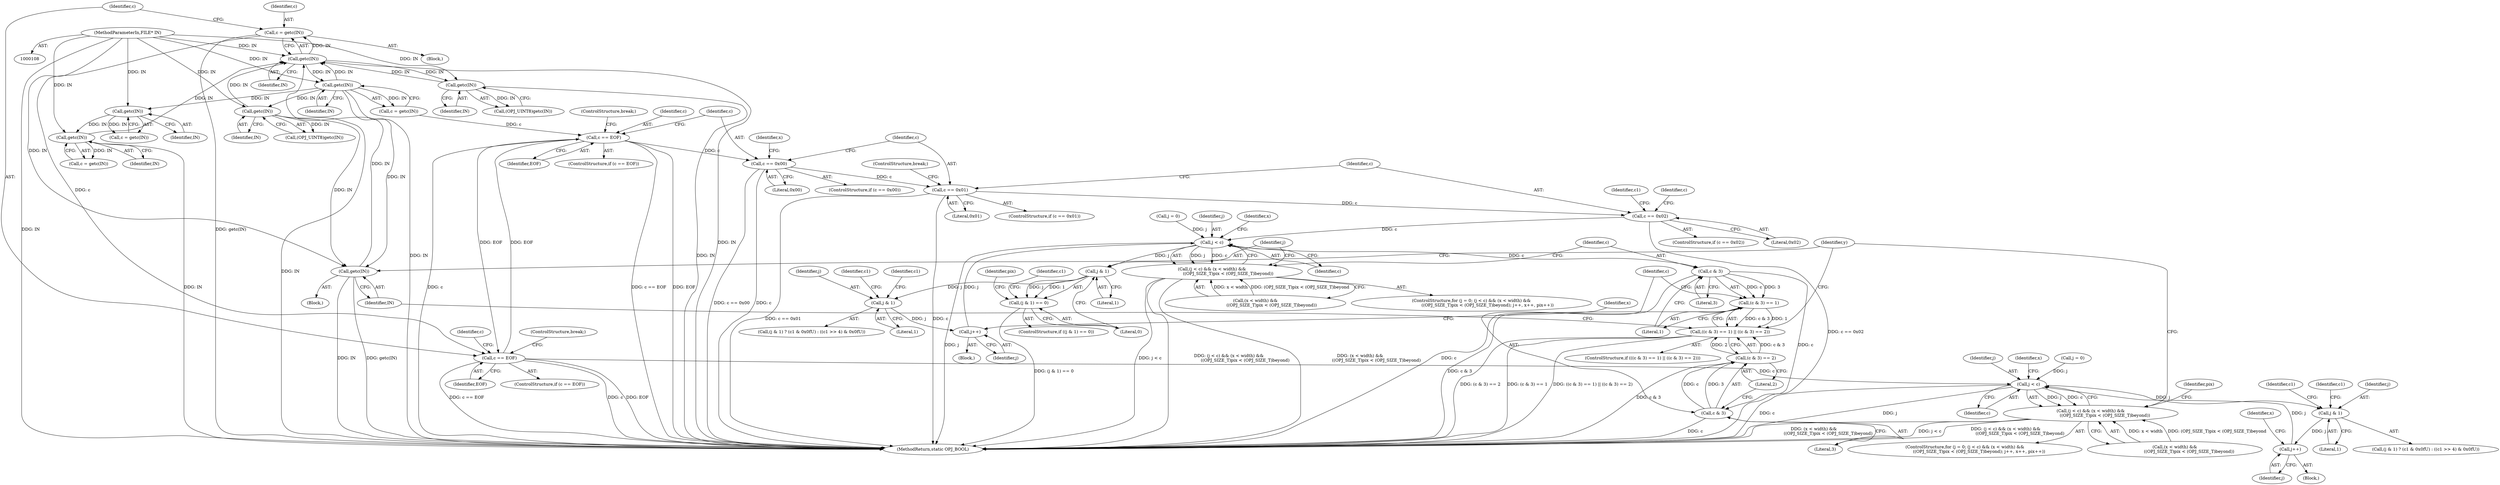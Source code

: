 digraph "0_openjpeg_cbe7384016083eac16078b359acd7a842253d503@API" {
"1000140" [label="(Call,c = getc(IN))"];
"1000142" [label="(Call,getc(IN))"];
"1000259" [label="(Call,getc(IN))"];
"1000250" [label="(Call,getc(IN))"];
"1000210" [label="(Call,getc(IN))"];
"1000109" [label="(MethodParameterIn,FILE* IN)"];
"1000159" [label="(Call,getc(IN))"];
"1000353" [label="(Call,getc(IN))"];
"1000321" [label="(Call,getc(IN))"];
"1000145" [label="(Call,c == EOF)"];
"1000166" [label="(Call,j < c)"];
"1000165" [label="(Call,(j < c) && (x < width) &&\n                     ((OPJ_SIZE_T)pix < (OPJ_SIZE_T)beyond))"];
"1000195" [label="(Call,j & 1)"];
"1000181" [label="(Call,j++)"];
"1000213" [label="(Call,c == EOF)"];
"1000219" [label="(Call,c == 0x00)"];
"1000237" [label="(Call,c == 0x01)"];
"1000244" [label="(Call,c == 0x02)"];
"1000287" [label="(Call,j < c)"];
"1000286" [label="(Call,(j < c) && (x < width) &&\n                        ((OPJ_SIZE_T)pix < (OPJ_SIZE_T)beyond))"];
"1000312" [label="(Call,j & 1)"];
"1000311" [label="(Call,(j & 1) == 0)"];
"1000329" [label="(Call,j & 1)"];
"1000302" [label="(Call,j++)"];
"1000343" [label="(Call,c & 3)"];
"1000342" [label="(Call,(c & 3) == 1)"];
"1000341" [label="(Call,((c & 3) == 1) || ((c & 3) == 2))"];
"1000348" [label="(Call,c & 3)"];
"1000347" [label="(Call,(c & 3) == 2)"];
"1000142" [label="(Call,getc(IN))"];
"1000287" [label="(Call,j < c)"];
"1000333" [label="(Identifier,c1)"];
"1000195" [label="(Call,j & 1)"];
"1000217" [label="(ControlStructure,break;)"];
"1000315" [label="(Literal,0)"];
"1000185" [label="(Identifier,x)"];
"1000351" [label="(Literal,2)"];
"1000169" [label="(Call,(x < width) &&\n                     ((OPJ_SIZE_T)pix < (OPJ_SIZE_T)beyond))"];
"1000345" [label="(Literal,3)"];
"1000328" [label="(Call,(j & 1) ? (c1 & 0x0fU) : ((c1 >> 4) & 0x0fU))"];
"1000346" [label="(Literal,1)"];
"1000218" [label="(ControlStructure,if (c == 0x00))"];
"1000354" [label="(Identifier,IN)"];
"1000357" [label="(MethodReturn,static OPJ_BOOL)"];
"1000259" [label="(Call,getc(IN))"];
"1000219" [label="(Call,c == 0x00)"];
"1000161" [label="(ControlStructure,for (j = 0; (j < c) && (x < width) &&\n                     ((OPJ_SIZE_T)pix < (OPJ_SIZE_T)beyond); j++, x++, pix++))"];
"1000248" [label="(Call,c = getc(IN))"];
"1000290" [label="(Call,(x < width) &&\n                        ((OPJ_SIZE_T)pix < (OPJ_SIZE_T)beyond))"];
"1000329" [label="(Call,j & 1)"];
"1000350" [label="(Literal,3)"];
"1000191" [label="(Identifier,pix)"];
"1000147" [label="(Identifier,EOF)"];
"1000167" [label="(Identifier,j)"];
"1000157" [label="(Call,(OPJ_UINT8)getc(IN))"];
"1000251" [label="(Identifier,IN)"];
"1000321" [label="(Call,getc(IN))"];
"1000182" [label="(Identifier,j)"];
"1000203" [label="(Identifier,c1)"];
"1000236" [label="(ControlStructure,if (c == 0x01))"];
"1000342" [label="(Call,(c & 3) == 1)"];
"1000211" [label="(Identifier,IN)"];
"1000171" [label="(Identifier,x)"];
"1000353" [label="(Call,getc(IN))"];
"1000162" [label="(Call,j = 0)"];
"1000348" [label="(Call,c & 3)"];
"1000288" [label="(Identifier,j)"];
"1000337" [label="(Identifier,c1)"];
"1000250" [label="(Call,getc(IN))"];
"1000160" [label="(Identifier,IN)"];
"1000352" [label="(Block,)"];
"1000238" [label="(Identifier,c)"];
"1000165" [label="(Call,(j < c) && (x < width) &&\n                     ((OPJ_SIZE_T)pix < (OPJ_SIZE_T)beyond))"];
"1000221" [label="(Literal,0x00)"];
"1000341" [label="(Call,((c & 3) == 1) || ((c & 3) == 2))"];
"1000199" [label="(Identifier,c1)"];
"1000146" [label="(Identifier,c)"];
"1000194" [label="(Call,(j & 1) ? (c1 & 0x0fU) : ((c1 >> 4) & 0x0fU))"];
"1000314" [label="(Literal,1)"];
"1000197" [label="(Literal,1)"];
"1000344" [label="(Identifier,c)"];
"1000168" [label="(Identifier,c)"];
"1000306" [label="(Identifier,x)"];
"1000280" [label="(Identifier,c1)"];
"1000249" [label="(Identifier,c)"];
"1000330" [label="(Identifier,j)"];
"1000325" [label="(Identifier,pix)"];
"1000301" [label="(Block,)"];
"1000322" [label="(Identifier,IN)"];
"1000237" [label="(Call,c == 0x01)"];
"1000159" [label="(Call,getc(IN))"];
"1000140" [label="(Call,c = getc(IN))"];
"1000241" [label="(ControlStructure,break;)"];
"1000257" [label="(Call,c = getc(IN))"];
"1000145" [label="(Call,c == EOF)"];
"1000181" [label="(Call,j++)"];
"1000180" [label="(Block,)"];
"1000244" [label="(Call,c == 0x02)"];
"1000243" [label="(ControlStructure,if (c == 0x02))"];
"1000215" [label="(Identifier,EOF)"];
"1000319" [label="(Call,(OPJ_UINT8)getc(IN))"];
"1000343" [label="(Call,c & 3)"];
"1000286" [label="(Call,(j < c) && (x < width) &&\n                        ((OPJ_SIZE_T)pix < (OPJ_SIZE_T)beyond))"];
"1000347" [label="(Call,(c & 3) == 2)"];
"1000349" [label="(Identifier,c)"];
"1000210" [label="(Call,getc(IN))"];
"1000214" [label="(Identifier,c)"];
"1000312" [label="(Call,j & 1)"];
"1000331" [label="(Literal,1)"];
"1000282" [label="(ControlStructure,for (j = 0; (j < c) && (x < width) &&\n                        ((OPJ_SIZE_T)pix < (OPJ_SIZE_T)beyond); j++, x++, pix++))"];
"1000220" [label="(Identifier,c)"];
"1000260" [label="(Identifier,IN)"];
"1000246" [label="(Literal,0x02)"];
"1000138" [label="(Block,)"];
"1000245" [label="(Identifier,c)"];
"1000340" [label="(ControlStructure,if (((c & 3) == 1) || ((c & 3) == 2)))"];
"1000208" [label="(Call,c = getc(IN))"];
"1000318" [label="(Identifier,c1)"];
"1000149" [label="(ControlStructure,break;)"];
"1000109" [label="(MethodParameterIn,FILE* IN)"];
"1000196" [label="(Identifier,j)"];
"1000302" [label="(Call,j++)"];
"1000224" [label="(Identifier,x)"];
"1000311" [label="(Call,(j & 1) == 0)"];
"1000166" [label="(Call,j < c)"];
"1000239" [label="(Literal,0x01)"];
"1000213" [label="(Call,c == EOF)"];
"1000313" [label="(Identifier,j)"];
"1000151" [label="(Identifier,c)"];
"1000144" [label="(ControlStructure,if (c == EOF))"];
"1000143" [label="(Identifier,IN)"];
"1000289" [label="(Identifier,c)"];
"1000212" [label="(ControlStructure,if (c == EOF))"];
"1000292" [label="(Identifier,x)"];
"1000141" [label="(Identifier,c)"];
"1000310" [label="(ControlStructure,if ((j & 1) == 0))"];
"1000303" [label="(Identifier,j)"];
"1000283" [label="(Call,j = 0)"];
"1000136" [label="(Identifier,y)"];
"1000140" -> "1000138"  [label="AST: "];
"1000140" -> "1000142"  [label="CFG: "];
"1000141" -> "1000140"  [label="AST: "];
"1000142" -> "1000140"  [label="AST: "];
"1000146" -> "1000140"  [label="CFG: "];
"1000140" -> "1000357"  [label="DDG: getc(IN)"];
"1000142" -> "1000140"  [label="DDG: IN"];
"1000140" -> "1000145"  [label="DDG: c"];
"1000142" -> "1000143"  [label="CFG: "];
"1000143" -> "1000142"  [label="AST: "];
"1000142" -> "1000357"  [label="DDG: IN"];
"1000259" -> "1000142"  [label="DDG: IN"];
"1000159" -> "1000142"  [label="DDG: IN"];
"1000353" -> "1000142"  [label="DDG: IN"];
"1000210" -> "1000142"  [label="DDG: IN"];
"1000321" -> "1000142"  [label="DDG: IN"];
"1000109" -> "1000142"  [label="DDG: IN"];
"1000142" -> "1000159"  [label="DDG: IN"];
"1000142" -> "1000210"  [label="DDG: IN"];
"1000259" -> "1000257"  [label="AST: "];
"1000259" -> "1000260"  [label="CFG: "];
"1000260" -> "1000259"  [label="AST: "];
"1000257" -> "1000259"  [label="CFG: "];
"1000259" -> "1000357"  [label="DDG: IN"];
"1000259" -> "1000257"  [label="DDG: IN"];
"1000250" -> "1000259"  [label="DDG: IN"];
"1000109" -> "1000259"  [label="DDG: IN"];
"1000250" -> "1000248"  [label="AST: "];
"1000250" -> "1000251"  [label="CFG: "];
"1000251" -> "1000250"  [label="AST: "];
"1000248" -> "1000250"  [label="CFG: "];
"1000250" -> "1000248"  [label="DDG: IN"];
"1000210" -> "1000250"  [label="DDG: IN"];
"1000109" -> "1000250"  [label="DDG: IN"];
"1000210" -> "1000208"  [label="AST: "];
"1000210" -> "1000211"  [label="CFG: "];
"1000211" -> "1000210"  [label="AST: "];
"1000208" -> "1000210"  [label="CFG: "];
"1000210" -> "1000357"  [label="DDG: IN"];
"1000210" -> "1000208"  [label="DDG: IN"];
"1000109" -> "1000210"  [label="DDG: IN"];
"1000210" -> "1000321"  [label="DDG: IN"];
"1000210" -> "1000353"  [label="DDG: IN"];
"1000109" -> "1000108"  [label="AST: "];
"1000109" -> "1000357"  [label="DDG: IN"];
"1000109" -> "1000159"  [label="DDG: IN"];
"1000109" -> "1000321"  [label="DDG: IN"];
"1000109" -> "1000353"  [label="DDG: IN"];
"1000159" -> "1000157"  [label="AST: "];
"1000159" -> "1000160"  [label="CFG: "];
"1000160" -> "1000159"  [label="AST: "];
"1000157" -> "1000159"  [label="CFG: "];
"1000159" -> "1000357"  [label="DDG: IN"];
"1000159" -> "1000157"  [label="DDG: IN"];
"1000353" -> "1000352"  [label="AST: "];
"1000353" -> "1000354"  [label="CFG: "];
"1000354" -> "1000353"  [label="AST: "];
"1000136" -> "1000353"  [label="CFG: "];
"1000353" -> "1000357"  [label="DDG: getc(IN)"];
"1000353" -> "1000357"  [label="DDG: IN"];
"1000321" -> "1000353"  [label="DDG: IN"];
"1000321" -> "1000319"  [label="AST: "];
"1000321" -> "1000322"  [label="CFG: "];
"1000322" -> "1000321"  [label="AST: "];
"1000319" -> "1000321"  [label="CFG: "];
"1000321" -> "1000357"  [label="DDG: IN"];
"1000321" -> "1000319"  [label="DDG: IN"];
"1000145" -> "1000144"  [label="AST: "];
"1000145" -> "1000147"  [label="CFG: "];
"1000146" -> "1000145"  [label="AST: "];
"1000147" -> "1000145"  [label="AST: "];
"1000149" -> "1000145"  [label="CFG: "];
"1000151" -> "1000145"  [label="CFG: "];
"1000145" -> "1000357"  [label="DDG: c == EOF"];
"1000145" -> "1000357"  [label="DDG: c"];
"1000145" -> "1000357"  [label="DDG: EOF"];
"1000213" -> "1000145"  [label="DDG: EOF"];
"1000145" -> "1000166"  [label="DDG: c"];
"1000145" -> "1000213"  [label="DDG: EOF"];
"1000166" -> "1000165"  [label="AST: "];
"1000166" -> "1000168"  [label="CFG: "];
"1000167" -> "1000166"  [label="AST: "];
"1000168" -> "1000166"  [label="AST: "];
"1000171" -> "1000166"  [label="CFG: "];
"1000165" -> "1000166"  [label="CFG: "];
"1000166" -> "1000357"  [label="DDG: c"];
"1000166" -> "1000357"  [label="DDG: j"];
"1000166" -> "1000165"  [label="DDG: j"];
"1000166" -> "1000165"  [label="DDG: c"];
"1000181" -> "1000166"  [label="DDG: j"];
"1000162" -> "1000166"  [label="DDG: j"];
"1000166" -> "1000195"  [label="DDG: j"];
"1000165" -> "1000161"  [label="AST: "];
"1000165" -> "1000169"  [label="CFG: "];
"1000169" -> "1000165"  [label="AST: "];
"1000136" -> "1000165"  [label="CFG: "];
"1000191" -> "1000165"  [label="CFG: "];
"1000165" -> "1000357"  [label="DDG: (x < width) &&\n                     ((OPJ_SIZE_T)pix < (OPJ_SIZE_T)beyond)"];
"1000165" -> "1000357"  [label="DDG: j < c"];
"1000165" -> "1000357"  [label="DDG: (j < c) && (x < width) &&\n                     ((OPJ_SIZE_T)pix < (OPJ_SIZE_T)beyond)"];
"1000169" -> "1000165"  [label="DDG: x < width"];
"1000169" -> "1000165"  [label="DDG: (OPJ_SIZE_T)pix < (OPJ_SIZE_T)beyond"];
"1000195" -> "1000194"  [label="AST: "];
"1000195" -> "1000197"  [label="CFG: "];
"1000196" -> "1000195"  [label="AST: "];
"1000197" -> "1000195"  [label="AST: "];
"1000199" -> "1000195"  [label="CFG: "];
"1000203" -> "1000195"  [label="CFG: "];
"1000195" -> "1000181"  [label="DDG: j"];
"1000181" -> "1000180"  [label="AST: "];
"1000181" -> "1000182"  [label="CFG: "];
"1000182" -> "1000181"  [label="AST: "];
"1000185" -> "1000181"  [label="CFG: "];
"1000213" -> "1000212"  [label="AST: "];
"1000213" -> "1000215"  [label="CFG: "];
"1000214" -> "1000213"  [label="AST: "];
"1000215" -> "1000213"  [label="AST: "];
"1000217" -> "1000213"  [label="CFG: "];
"1000220" -> "1000213"  [label="CFG: "];
"1000213" -> "1000357"  [label="DDG: c"];
"1000213" -> "1000357"  [label="DDG: c == EOF"];
"1000213" -> "1000357"  [label="DDG: EOF"];
"1000208" -> "1000213"  [label="DDG: c"];
"1000213" -> "1000219"  [label="DDG: c"];
"1000219" -> "1000218"  [label="AST: "];
"1000219" -> "1000221"  [label="CFG: "];
"1000220" -> "1000219"  [label="AST: "];
"1000221" -> "1000219"  [label="AST: "];
"1000224" -> "1000219"  [label="CFG: "];
"1000238" -> "1000219"  [label="CFG: "];
"1000219" -> "1000357"  [label="DDG: c == 0x00"];
"1000219" -> "1000357"  [label="DDG: c"];
"1000219" -> "1000237"  [label="DDG: c"];
"1000237" -> "1000236"  [label="AST: "];
"1000237" -> "1000239"  [label="CFG: "];
"1000238" -> "1000237"  [label="AST: "];
"1000239" -> "1000237"  [label="AST: "];
"1000241" -> "1000237"  [label="CFG: "];
"1000245" -> "1000237"  [label="CFG: "];
"1000237" -> "1000357"  [label="DDG: c == 0x01"];
"1000237" -> "1000357"  [label="DDG: c"];
"1000237" -> "1000244"  [label="DDG: c"];
"1000244" -> "1000243"  [label="AST: "];
"1000244" -> "1000246"  [label="CFG: "];
"1000245" -> "1000244"  [label="AST: "];
"1000246" -> "1000244"  [label="AST: "];
"1000249" -> "1000244"  [label="CFG: "];
"1000280" -> "1000244"  [label="CFG: "];
"1000244" -> "1000357"  [label="DDG: c == 0x02"];
"1000244" -> "1000287"  [label="DDG: c"];
"1000287" -> "1000286"  [label="AST: "];
"1000287" -> "1000289"  [label="CFG: "];
"1000288" -> "1000287"  [label="AST: "];
"1000289" -> "1000287"  [label="AST: "];
"1000292" -> "1000287"  [label="CFG: "];
"1000286" -> "1000287"  [label="CFG: "];
"1000287" -> "1000357"  [label="DDG: j"];
"1000287" -> "1000286"  [label="DDG: j"];
"1000287" -> "1000286"  [label="DDG: c"];
"1000283" -> "1000287"  [label="DDG: j"];
"1000302" -> "1000287"  [label="DDG: j"];
"1000287" -> "1000312"  [label="DDG: j"];
"1000287" -> "1000343"  [label="DDG: c"];
"1000286" -> "1000282"  [label="AST: "];
"1000286" -> "1000290"  [label="CFG: "];
"1000290" -> "1000286"  [label="AST: "];
"1000313" -> "1000286"  [label="CFG: "];
"1000344" -> "1000286"  [label="CFG: "];
"1000286" -> "1000357"  [label="DDG: (j < c) && (x < width) &&\n                        ((OPJ_SIZE_T)pix < (OPJ_SIZE_T)beyond)"];
"1000286" -> "1000357"  [label="DDG: (x < width) &&\n                        ((OPJ_SIZE_T)pix < (OPJ_SIZE_T)beyond)"];
"1000286" -> "1000357"  [label="DDG: j < c"];
"1000290" -> "1000286"  [label="DDG: x < width"];
"1000290" -> "1000286"  [label="DDG: (OPJ_SIZE_T)pix < (OPJ_SIZE_T)beyond"];
"1000312" -> "1000311"  [label="AST: "];
"1000312" -> "1000314"  [label="CFG: "];
"1000313" -> "1000312"  [label="AST: "];
"1000314" -> "1000312"  [label="AST: "];
"1000315" -> "1000312"  [label="CFG: "];
"1000312" -> "1000311"  [label="DDG: j"];
"1000312" -> "1000311"  [label="DDG: 1"];
"1000312" -> "1000329"  [label="DDG: j"];
"1000311" -> "1000310"  [label="AST: "];
"1000311" -> "1000315"  [label="CFG: "];
"1000315" -> "1000311"  [label="AST: "];
"1000318" -> "1000311"  [label="CFG: "];
"1000325" -> "1000311"  [label="CFG: "];
"1000311" -> "1000357"  [label="DDG: (j & 1) == 0"];
"1000329" -> "1000328"  [label="AST: "];
"1000329" -> "1000331"  [label="CFG: "];
"1000330" -> "1000329"  [label="AST: "];
"1000331" -> "1000329"  [label="AST: "];
"1000333" -> "1000329"  [label="CFG: "];
"1000337" -> "1000329"  [label="CFG: "];
"1000329" -> "1000302"  [label="DDG: j"];
"1000302" -> "1000301"  [label="AST: "];
"1000302" -> "1000303"  [label="CFG: "];
"1000303" -> "1000302"  [label="AST: "];
"1000306" -> "1000302"  [label="CFG: "];
"1000343" -> "1000342"  [label="AST: "];
"1000343" -> "1000345"  [label="CFG: "];
"1000344" -> "1000343"  [label="AST: "];
"1000345" -> "1000343"  [label="AST: "];
"1000346" -> "1000343"  [label="CFG: "];
"1000343" -> "1000357"  [label="DDG: c"];
"1000343" -> "1000342"  [label="DDG: c"];
"1000343" -> "1000342"  [label="DDG: 3"];
"1000343" -> "1000348"  [label="DDG: c"];
"1000342" -> "1000341"  [label="AST: "];
"1000342" -> "1000346"  [label="CFG: "];
"1000346" -> "1000342"  [label="AST: "];
"1000349" -> "1000342"  [label="CFG: "];
"1000341" -> "1000342"  [label="CFG: "];
"1000342" -> "1000357"  [label="DDG: c & 3"];
"1000342" -> "1000341"  [label="DDG: c & 3"];
"1000342" -> "1000341"  [label="DDG: 1"];
"1000341" -> "1000340"  [label="AST: "];
"1000341" -> "1000347"  [label="CFG: "];
"1000347" -> "1000341"  [label="AST: "];
"1000136" -> "1000341"  [label="CFG: "];
"1000354" -> "1000341"  [label="CFG: "];
"1000341" -> "1000357"  [label="DDG: (c & 3) == 2"];
"1000341" -> "1000357"  [label="DDG: (c & 3) == 1"];
"1000341" -> "1000357"  [label="DDG: ((c & 3) == 1) || ((c & 3) == 2)"];
"1000347" -> "1000341"  [label="DDG: c & 3"];
"1000347" -> "1000341"  [label="DDG: 2"];
"1000348" -> "1000347"  [label="AST: "];
"1000348" -> "1000350"  [label="CFG: "];
"1000349" -> "1000348"  [label="AST: "];
"1000350" -> "1000348"  [label="AST: "];
"1000351" -> "1000348"  [label="CFG: "];
"1000348" -> "1000357"  [label="DDG: c"];
"1000348" -> "1000347"  [label="DDG: c"];
"1000348" -> "1000347"  [label="DDG: 3"];
"1000347" -> "1000351"  [label="CFG: "];
"1000351" -> "1000347"  [label="AST: "];
"1000347" -> "1000357"  [label="DDG: c & 3"];
}
